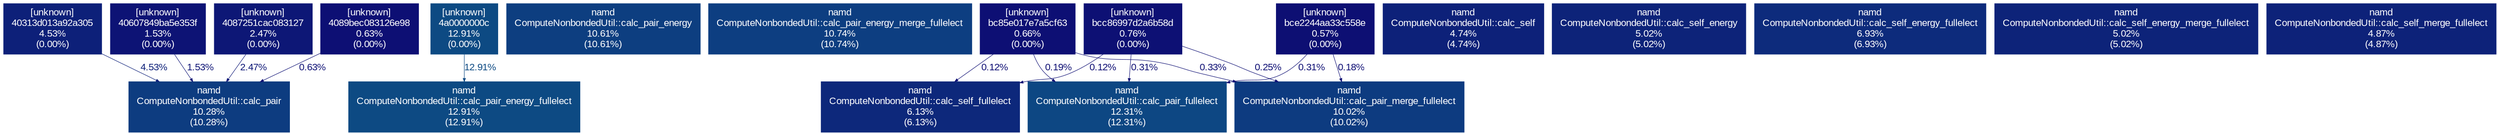 digraph {
	graph [fontname=Arial, nodesep=0.125, ranksep=0.25];
	node [fontcolor=white, fontname=Arial, height=0, shape=box, style=filled, width=0];
	edge [fontname=Arial];
	"40313d013a92a305:[unknown]" [color="#0d2079", fontcolor="#ffffff", fontsize="10.00", label="[unknown]\n40313d013a92a305\n4.53%\n(0.00%)"];
	"40313d013a92a305:[unknown]" -> "ComputeNonbondedUtil::calc_pair:/scratch/s1576261/spec-prof/install-spec-prof/CPU2006/444.namd/exe/namd" [arrowsize="0.35", color="#0d2079", fontcolor="#0d2079", fontsize="10.00", label="4.53%", labeldistance="0.50", penwidth="0.50"];
	"40607849ba5e353f:[unknown]" [color="#0d1375", fontcolor="#ffffff", fontsize="10.00", label="[unknown]\n40607849ba5e353f\n1.53%\n(0.00%)"];
	"40607849ba5e353f:[unknown]" -> "ComputeNonbondedUtil::calc_pair:/scratch/s1576261/spec-prof/install-spec-prof/CPU2006/444.namd/exe/namd" [arrowsize="0.35", color="#0d1375", fontcolor="#0d1375", fontsize="10.00", label="1.53%", labeldistance="0.50", penwidth="0.50"];
	"4087251cac083127:[unknown]" [color="#0d1776", fontcolor="#ffffff", fontsize="10.00", label="[unknown]\n4087251cac083127\n2.47%\n(0.00%)"];
	"4087251cac083127:[unknown]" -> "ComputeNonbondedUtil::calc_pair:/scratch/s1576261/spec-prof/install-spec-prof/CPU2006/444.namd/exe/namd" [arrowsize="0.35", color="#0d1776", fontcolor="#0d1776", fontsize="10.00", label="2.47%", labeldistance="0.50", penwidth="0.50"];
	"4089bec083126e98:[unknown]" [color="#0d0f74", fontcolor="#ffffff", fontsize="10.00", label="[unknown]\n4089bec083126e98\n0.63%\n(0.00%)"];
	"4089bec083126e98:[unknown]" -> "ComputeNonbondedUtil::calc_pair:/scratch/s1576261/spec-prof/install-spec-prof/CPU2006/444.namd/exe/namd" [arrowsize="0.35", color="#0d0f74", fontcolor="#0d0f74", fontsize="10.00", label="0.63%", labeldistance="0.50", penwidth="0.50"];
	"4a0000000c:[unknown]" [color="#0d4a83", fontcolor="#ffffff", fontsize="10.00", label="[unknown]\n4a0000000c\n12.91%\n(0.00%)"];
	"4a0000000c:[unknown]" -> "ComputeNonbondedUtil::calc_pair_energy_fullelect:/scratch/s1576261/spec-prof/install-spec-prof/CPU2006/444.namd/exe/namd" [arrowsize="0.36", color="#0d4a83", fontcolor="#0d4a83", fontsize="10.00", label="12.91%", labeldistance="0.52", penwidth="0.52"];
	"ComputeNonbondedUtil::calc_pair:/scratch/s1576261/spec-prof/install-spec-prof/CPU2006/444.namd/exe/namd" [color="#0d3c80", fontcolor="#ffffff", fontsize="10.00", label="namd\nComputeNonbondedUtil::calc_pair\n10.28%\n(10.28%)"];
	"ComputeNonbondedUtil::calc_pair_energy:/scratch/s1576261/spec-prof/install-spec-prof/CPU2006/444.namd/exe/namd" [color="#0d3e80", fontcolor="#ffffff", fontsize="10.00", label="namd\nComputeNonbondedUtil::calc_pair_energy\n10.61%\n(10.61%)"];
	"ComputeNonbondedUtil::calc_pair_energy_fullelect:/scratch/s1576261/spec-prof/install-spec-prof/CPU2006/444.namd/exe/namd" [color="#0d4a83", fontcolor="#ffffff", fontsize="10.00", label="namd\nComputeNonbondedUtil::calc_pair_energy_fullelect\n12.91%\n(12.91%)"];
	"ComputeNonbondedUtil::calc_pair_energy_merge_fullelect:/scratch/s1576261/spec-prof/install-spec-prof/CPU2006/444.namd/exe/namd" [color="#0d3e81", fontcolor="#ffffff", fontsize="10.00", label="namd\nComputeNonbondedUtil::calc_pair_energy_merge_fullelect\n10.74%\n(10.74%)"];
	"ComputeNonbondedUtil::calc_pair_fullelect:/scratch/s1576261/spec-prof/install-spec-prof/CPU2006/444.namd/exe/namd" [color="#0d4783", fontcolor="#ffffff", fontsize="10.00", label="namd\nComputeNonbondedUtil::calc_pair_fullelect\n12.31%\n(12.31%)"];
	"ComputeNonbondedUtil::calc_pair_merge_fullelect:/scratch/s1576261/spec-prof/install-spec-prof/CPU2006/444.namd/exe/namd" [color="#0d3b80", fontcolor="#ffffff", fontsize="10.00", label="namd\nComputeNonbondedUtil::calc_pair_merge_fullelect\n10.02%\n(10.02%)"];
	"ComputeNonbondedUtil::calc_self:/scratch/s1576261/spec-prof/install-spec-prof/CPU2006/444.namd/exe/namd" [color="#0d2179", fontcolor="#ffffff", fontsize="10.00", label="namd\nComputeNonbondedUtil::calc_self\n4.74%\n(4.74%)"];
	"ComputeNonbondedUtil::calc_self_energy:/scratch/s1576261/spec-prof/install-spec-prof/CPU2006/444.namd/exe/namd" [color="#0d2379", fontcolor="#ffffff", fontsize="10.00", label="namd\nComputeNonbondedUtil::calc_self_energy\n5.02%\n(5.02%)"];
	"ComputeNonbondedUtil::calc_self_energy_fullelect:/scratch/s1576261/spec-prof/install-spec-prof/CPU2006/444.namd/exe/namd" [color="#0d2b7c", fontcolor="#ffffff", fontsize="10.00", label="namd\nComputeNonbondedUtil::calc_self_energy_fullelect\n6.93%\n(6.93%)"];
	"ComputeNonbondedUtil::calc_self_energy_merge_fullelect:/scratch/s1576261/spec-prof/install-spec-prof/CPU2006/444.namd/exe/namd" [color="#0d2379", fontcolor="#ffffff", fontsize="10.00", label="namd\nComputeNonbondedUtil::calc_self_energy_merge_fullelect\n5.02%\n(5.02%)"];
	"ComputeNonbondedUtil::calc_self_fullelect:/scratch/s1576261/spec-prof/install-spec-prof/CPU2006/444.namd/exe/namd" [color="#0d287b", fontcolor="#ffffff", fontsize="10.00", label="namd\nComputeNonbondedUtil::calc_self_fullelect\n6.13%\n(6.13%)"];
	"ComputeNonbondedUtil::calc_self_merge_fullelect:/scratch/s1576261/spec-prof/install-spec-prof/CPU2006/444.namd/exe/namd" [color="#0d2279", fontcolor="#ffffff", fontsize="10.00", label="namd\nComputeNonbondedUtil::calc_self_merge_fullelect\n4.87%\n(4.87%)"];
	"bc85e017e7a5cf63:[unknown]" [color="#0d0f74", fontcolor="#ffffff", fontsize="10.00", label="[unknown]\nbc85e017e7a5cf63\n0.66%\n(0.00%)"];
	"bc85e017e7a5cf63:[unknown]" -> "ComputeNonbondedUtil::calc_pair_fullelect:/scratch/s1576261/spec-prof/install-spec-prof/CPU2006/444.namd/exe/namd" [arrowsize="0.35", color="#0d0e73", fontcolor="#0d0e73", fontsize="10.00", label="0.19%", labeldistance="0.50", penwidth="0.50"];
	"bc85e017e7a5cf63:[unknown]" -> "ComputeNonbondedUtil::calc_pair_merge_fullelect:/scratch/s1576261/spec-prof/install-spec-prof/CPU2006/444.namd/exe/namd" [arrowsize="0.35", color="#0d0e73", fontcolor="#0d0e73", fontsize="10.00", label="0.33%", labeldistance="0.50", penwidth="0.50"];
	"bc85e017e7a5cf63:[unknown]" -> "ComputeNonbondedUtil::calc_self_fullelect:/scratch/s1576261/spec-prof/install-spec-prof/CPU2006/444.namd/exe/namd" [arrowsize="0.35", color="#0d0d73", fontcolor="#0d0d73", fontsize="10.00", label="0.12%", labeldistance="0.50", penwidth="0.50"];
	"bcc86997d2a6b58d:[unknown]" [color="#0d1074", fontcolor="#ffffff", fontsize="10.00", label="[unknown]\nbcc86997d2a6b58d\n0.76%\n(0.00%)"];
	"bcc86997d2a6b58d:[unknown]" -> "ComputeNonbondedUtil::calc_pair_fullelect:/scratch/s1576261/spec-prof/install-spec-prof/CPU2006/444.namd/exe/namd" [arrowsize="0.35", color="#0d0e73", fontcolor="#0d0e73", fontsize="10.00", label="0.31%", labeldistance="0.50", penwidth="0.50"];
	"bcc86997d2a6b58d:[unknown]" -> "ComputeNonbondedUtil::calc_pair_merge_fullelect:/scratch/s1576261/spec-prof/install-spec-prof/CPU2006/444.namd/exe/namd" [arrowsize="0.35", color="#0d0e73", fontcolor="#0d0e73", fontsize="10.00", label="0.25%", labeldistance="0.50", penwidth="0.50"];
	"bcc86997d2a6b58d:[unknown]" -> "ComputeNonbondedUtil::calc_self_fullelect:/scratch/s1576261/spec-prof/install-spec-prof/CPU2006/444.namd/exe/namd" [arrowsize="0.35", color="#0d0d73", fontcolor="#0d0d73", fontsize="10.00", label="0.12%", labeldistance="0.50", penwidth="0.50"];
	"bce2244aa33c558e:[unknown]" [color="#0d0f73", fontcolor="#ffffff", fontsize="10.00", label="[unknown]\nbce2244aa33c558e\n0.57%\n(0.00%)"];
	"bce2244aa33c558e:[unknown]" -> "ComputeNonbondedUtil::calc_pair_fullelect:/scratch/s1576261/spec-prof/install-spec-prof/CPU2006/444.namd/exe/namd" [arrowsize="0.35", color="#0d0e73", fontcolor="#0d0e73", fontsize="10.00", label="0.31%", labeldistance="0.50", penwidth="0.50"];
	"bce2244aa33c558e:[unknown]" -> "ComputeNonbondedUtil::calc_pair_merge_fullelect:/scratch/s1576261/spec-prof/install-spec-prof/CPU2006/444.namd/exe/namd" [arrowsize="0.35", color="#0d0d73", fontcolor="#0d0d73", fontsize="10.00", label="0.18%", labeldistance="0.50", penwidth="0.50"];
}
